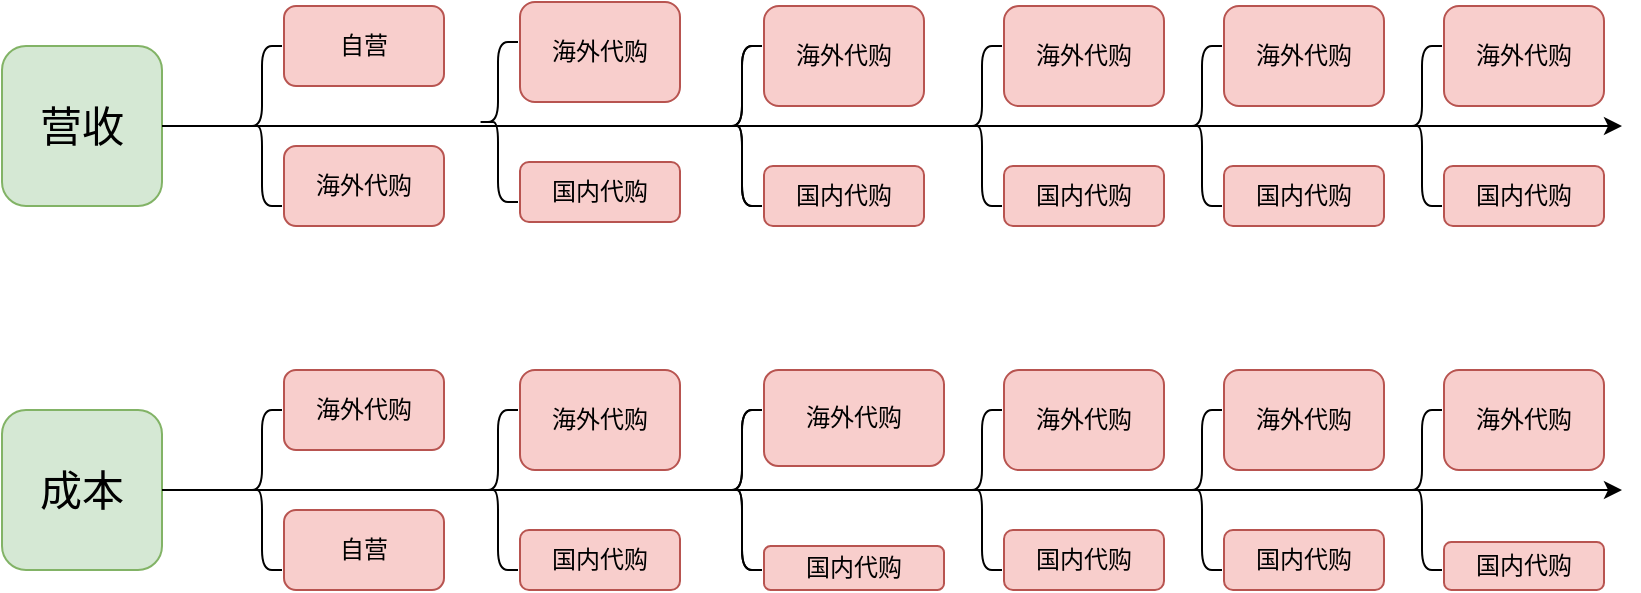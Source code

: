 <mxfile version="14.7.3" type="github">
  <diagram id="NSqYkseTwNGMMg4fa7Z-" name="Page-1">
    <mxGraphModel dx="926" dy="435" grid="1" gridSize="10" guides="1" tooltips="1" connect="1" arrows="1" fold="1" page="1" pageScale="1" pageWidth="3300" pageHeight="4681" math="0" shadow="0">
      <root>
        <mxCell id="0" />
        <mxCell id="1" parent="0" />
        <mxCell id="TR1TFNIkeVoY3saFG_14-36" value="" style="group" vertex="1" connectable="0" parent="1">
          <mxGeometry x="80" y="18" width="810" height="112" as="geometry" />
        </mxCell>
        <mxCell id="TR1TFNIkeVoY3saFG_14-1" value="&lt;font style=&quot;font-size: 21px&quot;&gt;营收&lt;/font&gt;" style="rounded=1;whiteSpace=wrap;html=1;fillColor=#d5e8d4;strokeColor=#82b366;" vertex="1" parent="TR1TFNIkeVoY3saFG_14-36">
          <mxGeometry y="22" width="80" height="80" as="geometry" />
        </mxCell>
        <mxCell id="TR1TFNIkeVoY3saFG_14-4" value="" style="endArrow=classic;html=1;exitX=1;exitY=0.5;exitDx=0;exitDy=0;" edge="1" parent="TR1TFNIkeVoY3saFG_14-36" source="TR1TFNIkeVoY3saFG_14-1">
          <mxGeometry width="50" height="50" relative="1" as="geometry">
            <mxPoint x="90" y="62" as="sourcePoint" />
            <mxPoint x="810" y="62" as="targetPoint" />
          </mxGeometry>
        </mxCell>
        <mxCell id="TR1TFNIkeVoY3saFG_14-13" value="" style="shape=curlyBracket;whiteSpace=wrap;html=1;rounded=1;" vertex="1" parent="TR1TFNIkeVoY3saFG_14-36">
          <mxGeometry x="360" y="22" width="20" height="80" as="geometry" />
        </mxCell>
        <mxCell id="TR1TFNIkeVoY3saFG_14-14" value="" style="group" vertex="1" connectable="0" parent="TR1TFNIkeVoY3saFG_14-36">
          <mxGeometry x="120" y="2" width="101" height="110" as="geometry" />
        </mxCell>
        <mxCell id="TR1TFNIkeVoY3saFG_14-2" value="" style="shape=curlyBracket;whiteSpace=wrap;html=1;rounded=1;" vertex="1" parent="TR1TFNIkeVoY3saFG_14-14">
          <mxGeometry y="20" width="20" height="80" as="geometry" />
        </mxCell>
        <mxCell id="TR1TFNIkeVoY3saFG_14-8" value="" style="group" vertex="1" connectable="0" parent="TR1TFNIkeVoY3saFG_14-14">
          <mxGeometry x="21" width="80" height="110" as="geometry" />
        </mxCell>
        <mxCell id="TR1TFNIkeVoY3saFG_14-5" value="自营" style="rounded=1;whiteSpace=wrap;html=1;fillColor=#f8cecc;strokeColor=#b85450;" vertex="1" parent="TR1TFNIkeVoY3saFG_14-8">
          <mxGeometry width="80" height="40" as="geometry" />
        </mxCell>
        <mxCell id="TR1TFNIkeVoY3saFG_14-6" value="海外代购" style="rounded=1;whiteSpace=wrap;html=1;fillColor=#f8cecc;strokeColor=#b85450;" vertex="1" parent="TR1TFNIkeVoY3saFG_14-8">
          <mxGeometry y="70" width="80" height="40" as="geometry" />
        </mxCell>
        <mxCell id="TR1TFNIkeVoY3saFG_14-15" value="" style="group" vertex="1" connectable="0" parent="TR1TFNIkeVoY3saFG_14-36">
          <mxGeometry x="238" width="100" height="110" as="geometry" />
        </mxCell>
        <mxCell id="TR1TFNIkeVoY3saFG_14-9" value="" style="group" vertex="1" connectable="0" parent="TR1TFNIkeVoY3saFG_14-15">
          <mxGeometry x="21" width="80" height="110" as="geometry" />
        </mxCell>
        <mxCell id="TR1TFNIkeVoY3saFG_14-10" value="海外代购" style="rounded=1;whiteSpace=wrap;html=1;fillColor=#f8cecc;strokeColor=#b85450;" vertex="1" parent="TR1TFNIkeVoY3saFG_14-9">
          <mxGeometry width="80" height="50" as="geometry" />
        </mxCell>
        <mxCell id="TR1TFNIkeVoY3saFG_14-11" value="国内代购" style="rounded=1;whiteSpace=wrap;html=1;fillColor=#f8cecc;strokeColor=#b85450;" vertex="1" parent="TR1TFNIkeVoY3saFG_14-9">
          <mxGeometry y="80" width="80" height="30" as="geometry" />
        </mxCell>
        <mxCell id="TR1TFNIkeVoY3saFG_14-12" value="" style="shape=curlyBracket;whiteSpace=wrap;html=1;rounded=1;" vertex="1" parent="TR1TFNIkeVoY3saFG_14-15">
          <mxGeometry y="20" width="20" height="80" as="geometry" />
        </mxCell>
        <mxCell id="TR1TFNIkeVoY3saFG_14-16" value="" style="group" vertex="1" connectable="0" parent="TR1TFNIkeVoY3saFG_14-36">
          <mxGeometry x="360" y="2" width="100" height="110" as="geometry" />
        </mxCell>
        <mxCell id="TR1TFNIkeVoY3saFG_14-17" value="" style="group" vertex="1" connectable="0" parent="TR1TFNIkeVoY3saFG_14-16">
          <mxGeometry x="21" width="80" height="110" as="geometry" />
        </mxCell>
        <mxCell id="TR1TFNIkeVoY3saFG_14-18" value="海外代购" style="rounded=1;whiteSpace=wrap;html=1;fillColor=#f8cecc;strokeColor=#b85450;" vertex="1" parent="TR1TFNIkeVoY3saFG_14-17">
          <mxGeometry width="80" height="50" as="geometry" />
        </mxCell>
        <mxCell id="TR1TFNIkeVoY3saFG_14-19" value="国内代购" style="rounded=1;whiteSpace=wrap;html=1;fillColor=#f8cecc;strokeColor=#b85450;" vertex="1" parent="TR1TFNIkeVoY3saFG_14-17">
          <mxGeometry y="80" width="80" height="30" as="geometry" />
        </mxCell>
        <mxCell id="TR1TFNIkeVoY3saFG_14-20" value="" style="shape=curlyBracket;whiteSpace=wrap;html=1;rounded=1;" vertex="1" parent="TR1TFNIkeVoY3saFG_14-16">
          <mxGeometry y="20" width="20" height="80" as="geometry" />
        </mxCell>
        <mxCell id="TR1TFNIkeVoY3saFG_14-21" value="" style="group" vertex="1" connectable="0" parent="TR1TFNIkeVoY3saFG_14-36">
          <mxGeometry x="480" y="2" width="100" height="110" as="geometry" />
        </mxCell>
        <mxCell id="TR1TFNIkeVoY3saFG_14-22" value="" style="group" vertex="1" connectable="0" parent="TR1TFNIkeVoY3saFG_14-21">
          <mxGeometry x="21" width="80" height="110" as="geometry" />
        </mxCell>
        <mxCell id="TR1TFNIkeVoY3saFG_14-23" value="海外代购" style="rounded=1;whiteSpace=wrap;html=1;fillColor=#f8cecc;strokeColor=#b85450;" vertex="1" parent="TR1TFNIkeVoY3saFG_14-22">
          <mxGeometry width="80" height="50" as="geometry" />
        </mxCell>
        <mxCell id="TR1TFNIkeVoY3saFG_14-24" value="国内代购" style="rounded=1;whiteSpace=wrap;html=1;fillColor=#f8cecc;strokeColor=#b85450;" vertex="1" parent="TR1TFNIkeVoY3saFG_14-22">
          <mxGeometry y="80" width="80" height="30" as="geometry" />
        </mxCell>
        <mxCell id="TR1TFNIkeVoY3saFG_14-25" value="" style="shape=curlyBracket;whiteSpace=wrap;html=1;rounded=1;" vertex="1" parent="TR1TFNIkeVoY3saFG_14-21">
          <mxGeometry y="20" width="20" height="80" as="geometry" />
        </mxCell>
        <mxCell id="TR1TFNIkeVoY3saFG_14-26" value="" style="group" vertex="1" connectable="0" parent="TR1TFNIkeVoY3saFG_14-36">
          <mxGeometry x="590" y="2" width="100" height="110" as="geometry" />
        </mxCell>
        <mxCell id="TR1TFNIkeVoY3saFG_14-27" value="" style="group" vertex="1" connectable="0" parent="TR1TFNIkeVoY3saFG_14-26">
          <mxGeometry x="21" width="80" height="110" as="geometry" />
        </mxCell>
        <mxCell id="TR1TFNIkeVoY3saFG_14-28" value="海外代购" style="rounded=1;whiteSpace=wrap;html=1;fillColor=#f8cecc;strokeColor=#b85450;" vertex="1" parent="TR1TFNIkeVoY3saFG_14-27">
          <mxGeometry width="80" height="50" as="geometry" />
        </mxCell>
        <mxCell id="TR1TFNIkeVoY3saFG_14-29" value="国内代购" style="rounded=1;whiteSpace=wrap;html=1;fillColor=#f8cecc;strokeColor=#b85450;" vertex="1" parent="TR1TFNIkeVoY3saFG_14-27">
          <mxGeometry y="80" width="80" height="30" as="geometry" />
        </mxCell>
        <mxCell id="TR1TFNIkeVoY3saFG_14-30" value="" style="shape=curlyBracket;whiteSpace=wrap;html=1;rounded=1;" vertex="1" parent="TR1TFNIkeVoY3saFG_14-26">
          <mxGeometry y="20" width="20" height="80" as="geometry" />
        </mxCell>
        <mxCell id="TR1TFNIkeVoY3saFG_14-31" value="" style="group" vertex="1" connectable="0" parent="TR1TFNIkeVoY3saFG_14-36">
          <mxGeometry x="700" y="2" width="100" height="110" as="geometry" />
        </mxCell>
        <mxCell id="TR1TFNIkeVoY3saFG_14-32" value="" style="group" vertex="1" connectable="0" parent="TR1TFNIkeVoY3saFG_14-31">
          <mxGeometry x="21" width="80" height="110" as="geometry" />
        </mxCell>
        <mxCell id="TR1TFNIkeVoY3saFG_14-33" value="海外代购" style="rounded=1;whiteSpace=wrap;html=1;fillColor=#f8cecc;strokeColor=#b85450;" vertex="1" parent="TR1TFNIkeVoY3saFG_14-32">
          <mxGeometry width="80" height="50" as="geometry" />
        </mxCell>
        <mxCell id="TR1TFNIkeVoY3saFG_14-34" value="国内代购" style="rounded=1;whiteSpace=wrap;html=1;fillColor=#f8cecc;strokeColor=#b85450;" vertex="1" parent="TR1TFNIkeVoY3saFG_14-32">
          <mxGeometry y="80" width="80" height="30" as="geometry" />
        </mxCell>
        <mxCell id="TR1TFNIkeVoY3saFG_14-35" value="" style="shape=curlyBracket;whiteSpace=wrap;html=1;rounded=1;" vertex="1" parent="TR1TFNIkeVoY3saFG_14-31">
          <mxGeometry y="20" width="20" height="80" as="geometry" />
        </mxCell>
        <mxCell id="TR1TFNIkeVoY3saFG_14-37" value="" style="group;fontStyle=4" vertex="1" connectable="0" parent="1">
          <mxGeometry x="80" y="200" width="810" height="112" as="geometry" />
        </mxCell>
        <mxCell id="TR1TFNIkeVoY3saFG_14-38" value="&lt;font style=&quot;font-size: 21px&quot;&gt;成本&lt;/font&gt;" style="rounded=1;whiteSpace=wrap;html=1;fillColor=#d5e8d4;strokeColor=#82b366;" vertex="1" parent="TR1TFNIkeVoY3saFG_14-37">
          <mxGeometry y="22" width="80" height="80" as="geometry" />
        </mxCell>
        <mxCell id="TR1TFNIkeVoY3saFG_14-39" value="" style="endArrow=classic;html=1;exitX=1;exitY=0.5;exitDx=0;exitDy=0;" edge="1" parent="TR1TFNIkeVoY3saFG_14-37" source="TR1TFNIkeVoY3saFG_14-38">
          <mxGeometry width="50" height="50" relative="1" as="geometry">
            <mxPoint x="90" y="62" as="sourcePoint" />
            <mxPoint x="810" y="62" as="targetPoint" />
          </mxGeometry>
        </mxCell>
        <mxCell id="TR1TFNIkeVoY3saFG_14-40" value="" style="shape=curlyBracket;whiteSpace=wrap;html=1;rounded=1;" vertex="1" parent="TR1TFNIkeVoY3saFG_14-37">
          <mxGeometry x="360" y="22" width="20" height="80" as="geometry" />
        </mxCell>
        <mxCell id="TR1TFNIkeVoY3saFG_14-41" value="" style="group" vertex="1" connectable="0" parent="TR1TFNIkeVoY3saFG_14-37">
          <mxGeometry x="120" y="2" width="101" height="110" as="geometry" />
        </mxCell>
        <mxCell id="TR1TFNIkeVoY3saFG_14-42" value="" style="shape=curlyBracket;whiteSpace=wrap;html=1;rounded=1;" vertex="1" parent="TR1TFNIkeVoY3saFG_14-41">
          <mxGeometry y="20" width="20" height="80" as="geometry" />
        </mxCell>
        <mxCell id="TR1TFNIkeVoY3saFG_14-43" value="" style="group" vertex="1" connectable="0" parent="TR1TFNIkeVoY3saFG_14-41">
          <mxGeometry x="21" width="80" height="110" as="geometry" />
        </mxCell>
        <mxCell id="TR1TFNIkeVoY3saFG_14-44" value="海外代购" style="rounded=1;whiteSpace=wrap;html=1;fillColor=#f8cecc;strokeColor=#b85450;" vertex="1" parent="TR1TFNIkeVoY3saFG_14-43">
          <mxGeometry width="80" height="40" as="geometry" />
        </mxCell>
        <mxCell id="TR1TFNIkeVoY3saFG_14-45" value="自营" style="rounded=1;whiteSpace=wrap;html=1;fillColor=#f8cecc;strokeColor=#b85450;" vertex="1" parent="TR1TFNIkeVoY3saFG_14-43">
          <mxGeometry y="70" width="80" height="40" as="geometry" />
        </mxCell>
        <mxCell id="TR1TFNIkeVoY3saFG_14-46" value="" style="group" vertex="1" connectable="0" parent="TR1TFNIkeVoY3saFG_14-37">
          <mxGeometry x="238" y="2" width="100" height="110" as="geometry" />
        </mxCell>
        <mxCell id="TR1TFNIkeVoY3saFG_14-47" value="" style="group" vertex="1" connectable="0" parent="TR1TFNIkeVoY3saFG_14-46">
          <mxGeometry x="21" width="80" height="110" as="geometry" />
        </mxCell>
        <mxCell id="TR1TFNIkeVoY3saFG_14-48" value="海外代购" style="rounded=1;whiteSpace=wrap;html=1;fillColor=#f8cecc;strokeColor=#b85450;" vertex="1" parent="TR1TFNIkeVoY3saFG_14-47">
          <mxGeometry width="80" height="50" as="geometry" />
        </mxCell>
        <mxCell id="TR1TFNIkeVoY3saFG_14-49" value="国内代购" style="rounded=1;whiteSpace=wrap;html=1;fillColor=#f8cecc;strokeColor=#b85450;" vertex="1" parent="TR1TFNIkeVoY3saFG_14-47">
          <mxGeometry y="80" width="80" height="30" as="geometry" />
        </mxCell>
        <mxCell id="TR1TFNIkeVoY3saFG_14-50" value="" style="shape=curlyBracket;whiteSpace=wrap;html=1;rounded=1;" vertex="1" parent="TR1TFNIkeVoY3saFG_14-46">
          <mxGeometry y="20" width="20" height="80" as="geometry" />
        </mxCell>
        <mxCell id="TR1TFNIkeVoY3saFG_14-51" value="" style="group" vertex="1" connectable="0" parent="TR1TFNIkeVoY3saFG_14-37">
          <mxGeometry x="360" y="2" width="111" height="110" as="geometry" />
        </mxCell>
        <mxCell id="TR1TFNIkeVoY3saFG_14-52" value="" style="group" vertex="1" connectable="0" parent="TR1TFNIkeVoY3saFG_14-51">
          <mxGeometry x="21" width="90" height="110" as="geometry" />
        </mxCell>
        <mxCell id="TR1TFNIkeVoY3saFG_14-53" value="海外代购" style="rounded=1;whiteSpace=wrap;html=1;fillColor=#f8cecc;strokeColor=#b85450;" vertex="1" parent="TR1TFNIkeVoY3saFG_14-52">
          <mxGeometry width="90" height="48" as="geometry" />
        </mxCell>
        <mxCell id="TR1TFNIkeVoY3saFG_14-54" value="国内代购" style="rounded=1;whiteSpace=wrap;html=1;fillColor=#f8cecc;strokeColor=#b85450;" vertex="1" parent="TR1TFNIkeVoY3saFG_14-52">
          <mxGeometry y="88" width="90" height="22" as="geometry" />
        </mxCell>
        <mxCell id="TR1TFNIkeVoY3saFG_14-55" value="" style="shape=curlyBracket;whiteSpace=wrap;html=1;rounded=1;" vertex="1" parent="TR1TFNIkeVoY3saFG_14-51">
          <mxGeometry y="20" width="20" height="80" as="geometry" />
        </mxCell>
        <mxCell id="TR1TFNIkeVoY3saFG_14-56" value="" style="group" vertex="1" connectable="0" parent="TR1TFNIkeVoY3saFG_14-37">
          <mxGeometry x="480" y="2" width="100" height="110" as="geometry" />
        </mxCell>
        <mxCell id="TR1TFNIkeVoY3saFG_14-57" value="" style="group" vertex="1" connectable="0" parent="TR1TFNIkeVoY3saFG_14-56">
          <mxGeometry x="21" width="80" height="110" as="geometry" />
        </mxCell>
        <mxCell id="TR1TFNIkeVoY3saFG_14-58" value="海外代购" style="rounded=1;whiteSpace=wrap;html=1;fillColor=#f8cecc;strokeColor=#b85450;" vertex="1" parent="TR1TFNIkeVoY3saFG_14-57">
          <mxGeometry width="80" height="50" as="geometry" />
        </mxCell>
        <mxCell id="TR1TFNIkeVoY3saFG_14-59" value="国内代购" style="rounded=1;whiteSpace=wrap;html=1;fillColor=#f8cecc;strokeColor=#b85450;" vertex="1" parent="TR1TFNIkeVoY3saFG_14-57">
          <mxGeometry y="80" width="80" height="30" as="geometry" />
        </mxCell>
        <mxCell id="TR1TFNIkeVoY3saFG_14-60" value="" style="shape=curlyBracket;whiteSpace=wrap;html=1;rounded=1;" vertex="1" parent="TR1TFNIkeVoY3saFG_14-56">
          <mxGeometry y="20" width="20" height="80" as="geometry" />
        </mxCell>
        <mxCell id="TR1TFNIkeVoY3saFG_14-61" value="" style="group" vertex="1" connectable="0" parent="TR1TFNIkeVoY3saFG_14-37">
          <mxGeometry x="590" y="2" width="100" height="110" as="geometry" />
        </mxCell>
        <mxCell id="TR1TFNIkeVoY3saFG_14-62" value="" style="group" vertex="1" connectable="0" parent="TR1TFNIkeVoY3saFG_14-61">
          <mxGeometry x="21" width="80" height="110" as="geometry" />
        </mxCell>
        <mxCell id="TR1TFNIkeVoY3saFG_14-63" value="海外代购" style="rounded=1;whiteSpace=wrap;html=1;fillColor=#f8cecc;strokeColor=#b85450;" vertex="1" parent="TR1TFNIkeVoY3saFG_14-62">
          <mxGeometry width="80" height="50" as="geometry" />
        </mxCell>
        <mxCell id="TR1TFNIkeVoY3saFG_14-64" value="国内代购" style="rounded=1;whiteSpace=wrap;html=1;fillColor=#f8cecc;strokeColor=#b85450;" vertex="1" parent="TR1TFNIkeVoY3saFG_14-62">
          <mxGeometry y="80" width="80" height="30" as="geometry" />
        </mxCell>
        <mxCell id="TR1TFNIkeVoY3saFG_14-65" value="" style="shape=curlyBracket;whiteSpace=wrap;html=1;rounded=1;" vertex="1" parent="TR1TFNIkeVoY3saFG_14-61">
          <mxGeometry y="20" width="20" height="80" as="geometry" />
        </mxCell>
        <mxCell id="TR1TFNIkeVoY3saFG_14-66" value="" style="group" vertex="1" connectable="0" parent="TR1TFNIkeVoY3saFG_14-37">
          <mxGeometry x="700" y="2" width="100" height="110" as="geometry" />
        </mxCell>
        <mxCell id="TR1TFNIkeVoY3saFG_14-67" value="" style="group" vertex="1" connectable="0" parent="TR1TFNIkeVoY3saFG_14-66">
          <mxGeometry x="21" width="80" height="110" as="geometry" />
        </mxCell>
        <mxCell id="TR1TFNIkeVoY3saFG_14-68" value="海外代购" style="rounded=1;whiteSpace=wrap;html=1;fillColor=#f8cecc;strokeColor=#b85450;" vertex="1" parent="TR1TFNIkeVoY3saFG_14-67">
          <mxGeometry width="80" height="50" as="geometry" />
        </mxCell>
        <mxCell id="TR1TFNIkeVoY3saFG_14-69" value="国内代购" style="rounded=1;whiteSpace=wrap;html=1;fillColor=#f8cecc;strokeColor=#b85450;" vertex="1" parent="TR1TFNIkeVoY3saFG_14-67">
          <mxGeometry y="86" width="80" height="24" as="geometry" />
        </mxCell>
        <mxCell id="TR1TFNIkeVoY3saFG_14-70" value="" style="shape=curlyBracket;whiteSpace=wrap;html=1;rounded=1;" vertex="1" parent="TR1TFNIkeVoY3saFG_14-66">
          <mxGeometry y="20" width="20" height="80" as="geometry" />
        </mxCell>
      </root>
    </mxGraphModel>
  </diagram>
</mxfile>
